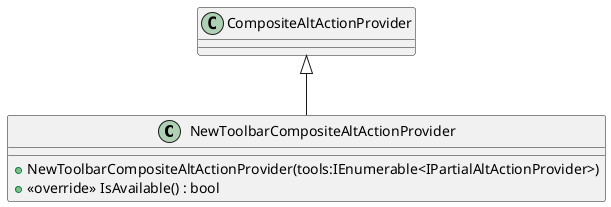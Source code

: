 @startuml
class NewToolbarCompositeAltActionProvider {
    + NewToolbarCompositeAltActionProvider(tools:IEnumerable<IPartialAltActionProvider>)
    + <<override>> IsAvailable() : bool
}
CompositeAltActionProvider <|-- NewToolbarCompositeAltActionProvider
@enduml
